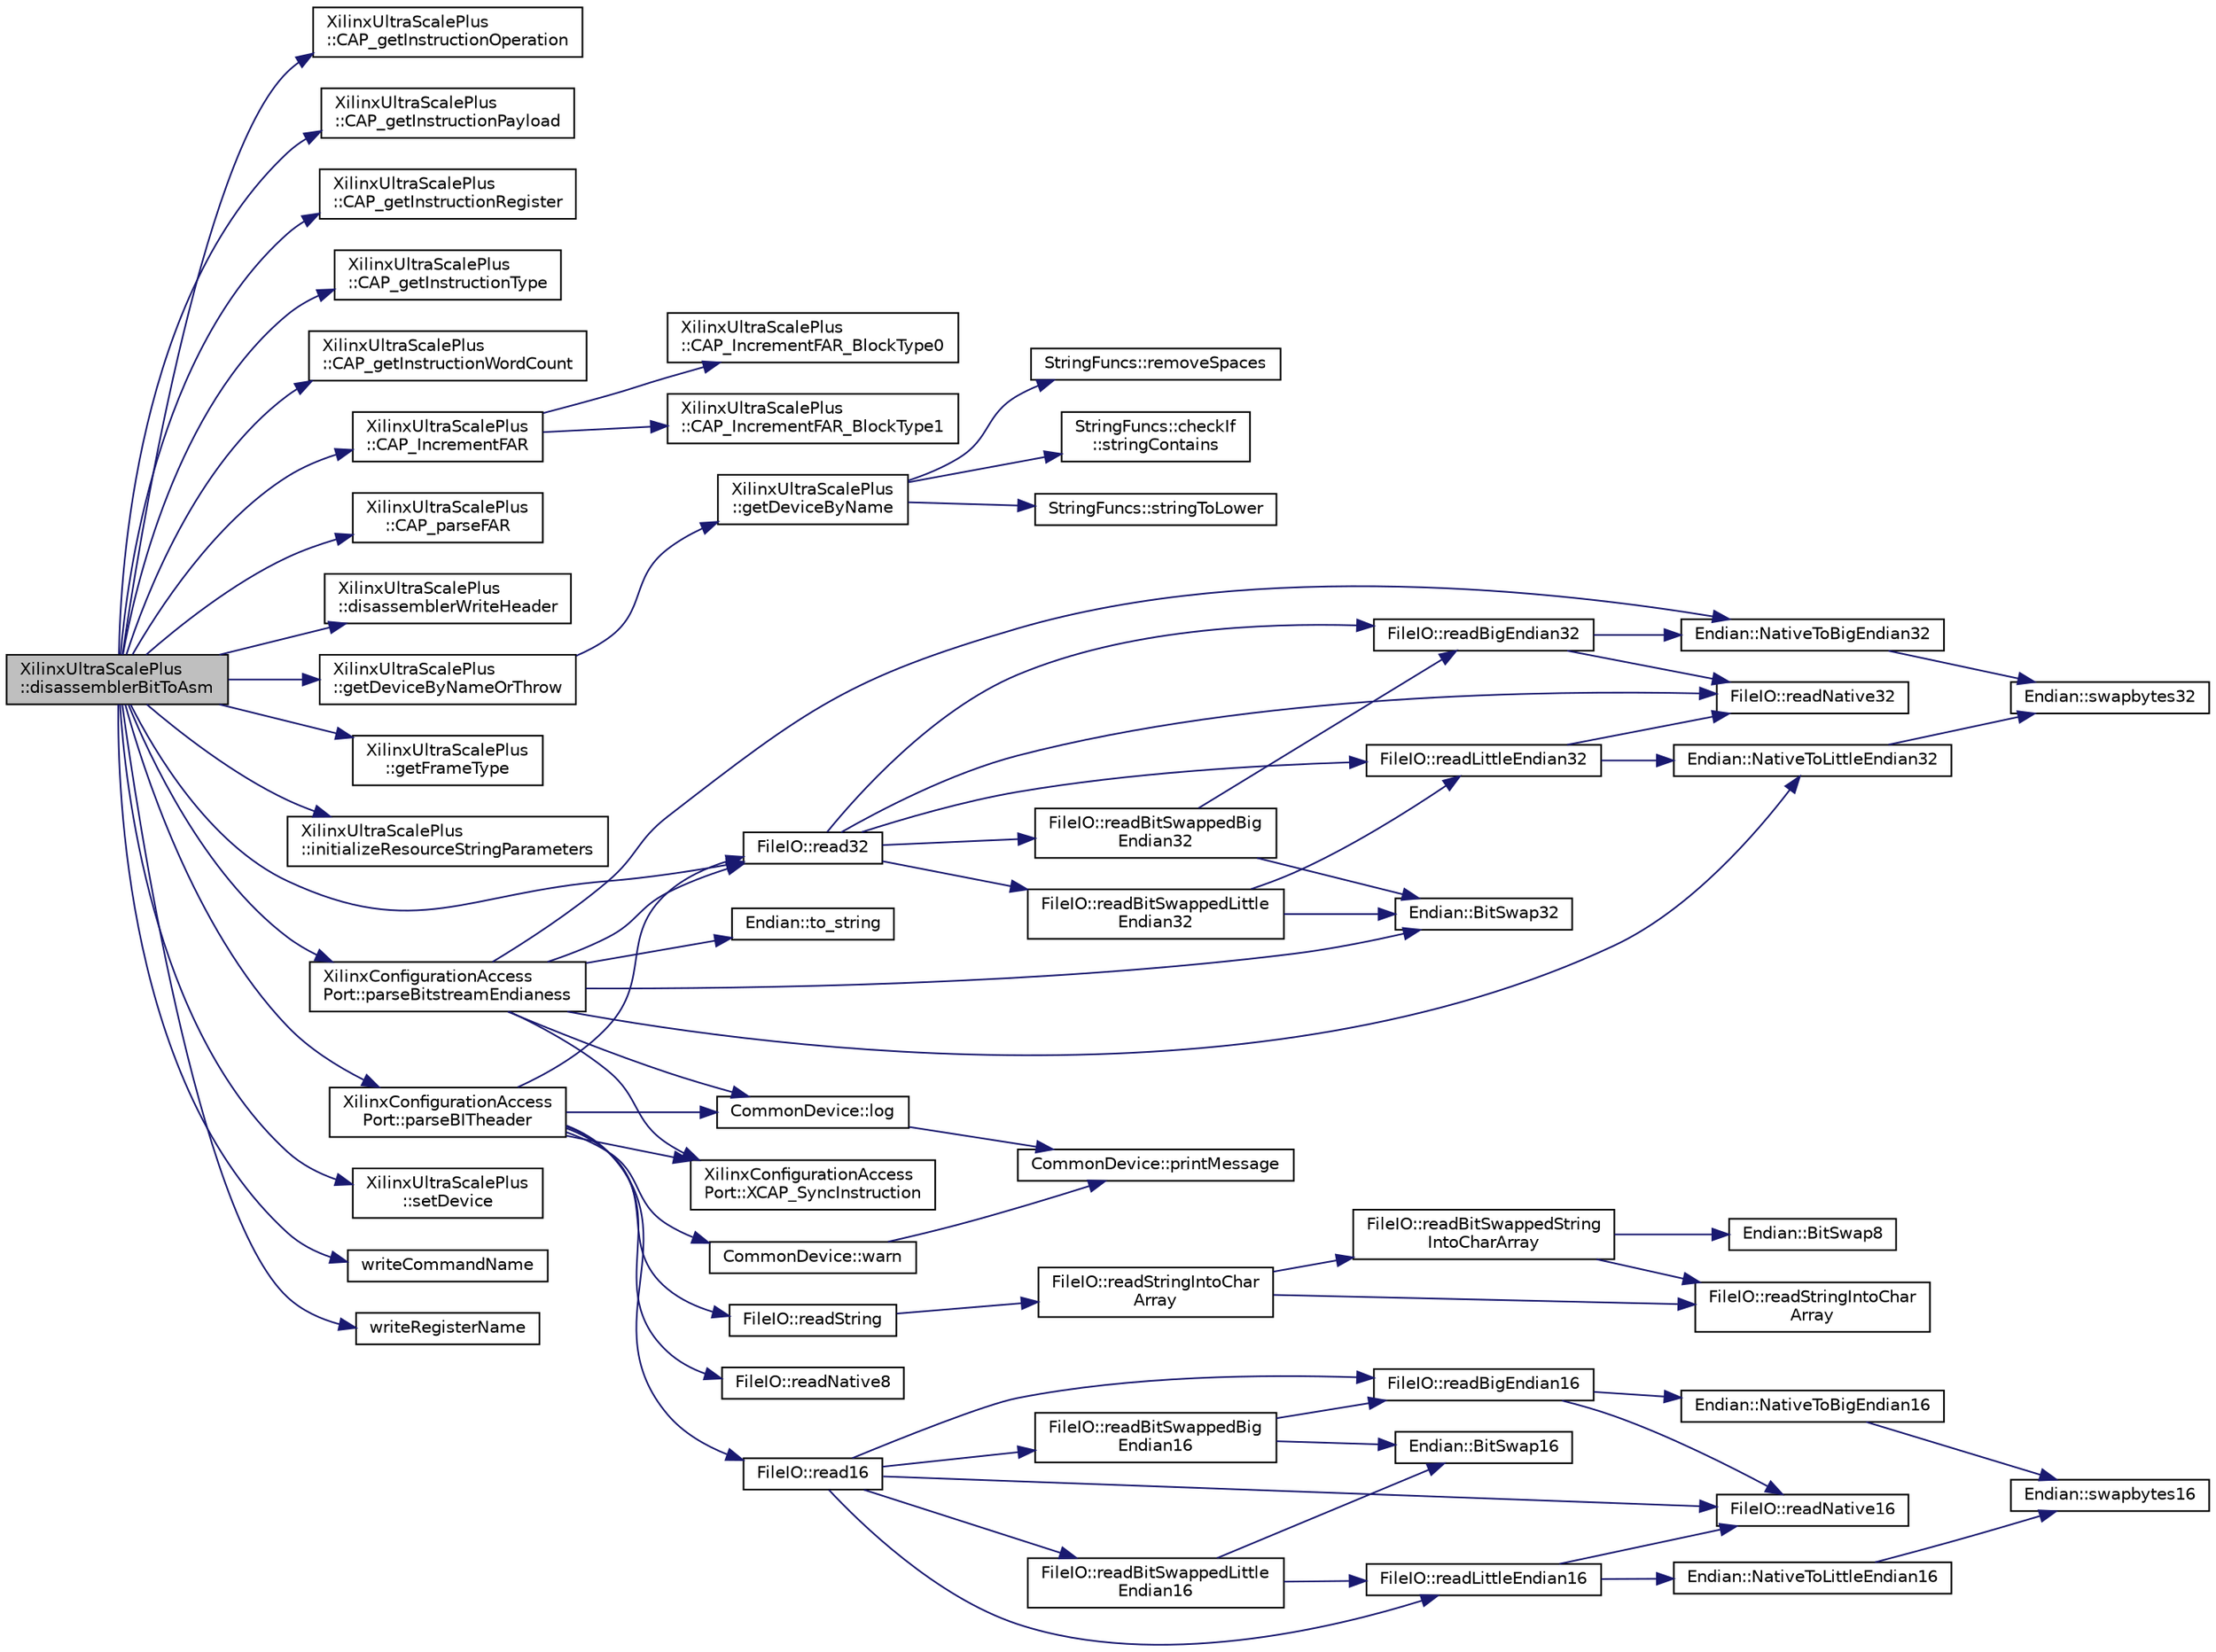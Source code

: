 digraph "XilinxUltraScalePlus::disassemblerBitToAsm"
{
 // INTERACTIVE_SVG=YES
 // LATEX_PDF_SIZE
  edge [fontname="Helvetica",fontsize="10",labelfontname="Helvetica",labelfontsize="10"];
  node [fontname="Helvetica",fontsize="10",shape=record];
  rankdir="LR";
  Node1 [label="XilinxUltraScalePlus\l::disassemblerBitToAsm",height=0.2,width=0.4,color="black", fillcolor="grey75", style="filled", fontcolor="black",tooltip=" "];
  Node1 -> Node2 [color="midnightblue",fontsize="10",style="solid",fontname="Helvetica"];
  Node2 [label="XilinxUltraScalePlus\l::CAP_getInstructionOperation",height=0.2,width=0.4,color="black", fillcolor="white", style="filled",URL="$classXilinxUltraScalePlus.html#a258888ed1c5edbce1275936415a5c29f",tooltip=" "];
  Node1 -> Node3 [color="midnightblue",fontsize="10",style="solid",fontname="Helvetica"];
  Node3 [label="XilinxUltraScalePlus\l::CAP_getInstructionPayload",height=0.2,width=0.4,color="black", fillcolor="white", style="filled",URL="$classXilinxUltraScalePlus.html#ab2af5caca239d35640afb7710c9d4f84",tooltip=" "];
  Node1 -> Node4 [color="midnightblue",fontsize="10",style="solid",fontname="Helvetica"];
  Node4 [label="XilinxUltraScalePlus\l::CAP_getInstructionRegister",height=0.2,width=0.4,color="black", fillcolor="white", style="filled",URL="$classXilinxUltraScalePlus.html#ac3f739f52da58e0b31d85125829ec9e6",tooltip=" "];
  Node1 -> Node5 [color="midnightblue",fontsize="10",style="solid",fontname="Helvetica"];
  Node5 [label="XilinxUltraScalePlus\l::CAP_getInstructionType",height=0.2,width=0.4,color="black", fillcolor="white", style="filled",URL="$classXilinxUltraScalePlus.html#a8afd898c91c6b76582f09156a0137252",tooltip=" "];
  Node1 -> Node6 [color="midnightblue",fontsize="10",style="solid",fontname="Helvetica"];
  Node6 [label="XilinxUltraScalePlus\l::CAP_getInstructionWordCount",height=0.2,width=0.4,color="black", fillcolor="white", style="filled",URL="$classXilinxUltraScalePlus.html#afcc191bd2a2c3fc77ce9ec3de7a5bca4",tooltip=" "];
  Node1 -> Node7 [color="midnightblue",fontsize="10",style="solid",fontname="Helvetica"];
  Node7 [label="XilinxUltraScalePlus\l::CAP_IncrementFAR",height=0.2,width=0.4,color="black", fillcolor="white", style="filled",URL="$classXilinxUltraScalePlus.html#a084dd3b18ad2c85fdd66187628a51243",tooltip=" "];
  Node7 -> Node8 [color="midnightblue",fontsize="10",style="solid",fontname="Helvetica"];
  Node8 [label="XilinxUltraScalePlus\l::CAP_IncrementFAR_BlockType0",height=0.2,width=0.4,color="black", fillcolor="white", style="filled",URL="$classXilinxUltraScalePlus.html#aa6997b8778b444e63ad8eb486147fbad",tooltip=" "];
  Node7 -> Node9 [color="midnightblue",fontsize="10",style="solid",fontname="Helvetica"];
  Node9 [label="XilinxUltraScalePlus\l::CAP_IncrementFAR_BlockType1",height=0.2,width=0.4,color="black", fillcolor="white", style="filled",URL="$classXilinxUltraScalePlus.html#a9c7ddb498582b0874932cff2c0818232",tooltip=" "];
  Node1 -> Node10 [color="midnightblue",fontsize="10",style="solid",fontname="Helvetica"];
  Node10 [label="XilinxUltraScalePlus\l::CAP_parseFAR",height=0.2,width=0.4,color="black", fillcolor="white", style="filled",URL="$classXilinxUltraScalePlus.html#a04996f93c72c2f823f7c6d72148220b1",tooltip=" "];
  Node1 -> Node11 [color="midnightblue",fontsize="10",style="solid",fontname="Helvetica"];
  Node11 [label="XilinxUltraScalePlus\l::disassemblerWriteHeader",height=0.2,width=0.4,color="black", fillcolor="white", style="filled",URL="$classXilinxUltraScalePlus.html#ae0a45232482c635ab06e413cdcac3854",tooltip=" "];
  Node1 -> Node12 [color="midnightblue",fontsize="10",style="solid",fontname="Helvetica"];
  Node12 [label="XilinxUltraScalePlus\l::getDeviceByNameOrThrow",height=0.2,width=0.4,color="black", fillcolor="white", style="filled",URL="$classXilinxUltraScalePlus.html#aa7161a5191cf43caf46263dbc82a45ef",tooltip=" "];
  Node12 -> Node13 [color="midnightblue",fontsize="10",style="solid",fontname="Helvetica"];
  Node13 [label="XilinxUltraScalePlus\l::getDeviceByName",height=0.2,width=0.4,color="black", fillcolor="white", style="filled",URL="$classXilinxUltraScalePlus.html#aff5435669bcff7d1a37611e13d32a3f4",tooltip=" "];
  Node13 -> Node14 [color="midnightblue",fontsize="10",style="solid",fontname="Helvetica"];
  Node14 [label="StringFuncs::removeSpaces",height=0.2,width=0.4,color="black", fillcolor="white", style="filled",URL="$namespaceStringFuncs.html#af6f37dbc02d5a46059fb1480b64a96f5",tooltip=" "];
  Node13 -> Node15 [color="midnightblue",fontsize="10",style="solid",fontname="Helvetica"];
  Node15 [label="StringFuncs::checkIf\l::stringContains",height=0.2,width=0.4,color="black", fillcolor="white", style="filled",URL="$namespaceStringFuncs_1_1checkIf.html#a64521ae9d7929ba91335111fd918e970",tooltip=" "];
  Node13 -> Node16 [color="midnightblue",fontsize="10",style="solid",fontname="Helvetica"];
  Node16 [label="StringFuncs::stringToLower",height=0.2,width=0.4,color="black", fillcolor="white", style="filled",URL="$namespaceStringFuncs.html#ad10abb222461616764fb4e5a1a5433d9",tooltip=" "];
  Node1 -> Node17 [color="midnightblue",fontsize="10",style="solid",fontname="Helvetica"];
  Node17 [label="XilinxUltraScalePlus\l::getFrameType",height=0.2,width=0.4,color="black", fillcolor="white", style="filled",URL="$classXilinxUltraScalePlus.html#afc958d093237ae1d55ced73df2153c36",tooltip=" "];
  Node1 -> Node18 [color="midnightblue",fontsize="10",style="solid",fontname="Helvetica"];
  Node18 [label="XilinxUltraScalePlus\l::initializeResourceStringParameters",height=0.2,width=0.4,color="black", fillcolor="white", style="filled",URL="$classXilinxUltraScalePlus.html#ac32e568fe37e12bfc1509b4d690528b6",tooltip=" "];
  Node1 -> Node19 [color="midnightblue",fontsize="10",style="solid",fontname="Helvetica"];
  Node19 [label="XilinxConfigurationAccess\lPort::parseBITheader",height=0.2,width=0.4,color="black", fillcolor="white", style="filled",URL="$classXilinxConfigurationAccessPort.html#a0eb1cd9757987010e6879268ae412b4e",tooltip=" "];
  Node19 -> Node20 [color="midnightblue",fontsize="10",style="solid",fontname="Helvetica"];
  Node20 [label="CommonDevice::log",height=0.2,width=0.4,color="black", fillcolor="white", style="filled",URL="$classCommonDevice.html#aa42337dfb4b5ff34a063c2145ab87478",tooltip=" "];
  Node20 -> Node21 [color="midnightblue",fontsize="10",style="solid",fontname="Helvetica"];
  Node21 [label="CommonDevice::printMessage",height=0.2,width=0.4,color="black", fillcolor="white", style="filled",URL="$classCommonDevice.html#af047ea6fd9b60bae9fcc94a7d8859657",tooltip=" "];
  Node19 -> Node22 [color="midnightblue",fontsize="10",style="solid",fontname="Helvetica"];
  Node22 [label="FileIO::read16",height=0.2,width=0.4,color="black", fillcolor="white", style="filled",URL="$namespaceFileIO.html#a48ad27e27400610acdcfbec9a2143b18",tooltip=" "];
  Node22 -> Node23 [color="midnightblue",fontsize="10",style="solid",fontname="Helvetica"];
  Node23 [label="FileIO::readBigEndian16",height=0.2,width=0.4,color="black", fillcolor="white", style="filled",URL="$namespaceFileIO.html#a085994f39dbf647129a14e7b0c3e8051",tooltip=" "];
  Node23 -> Node24 [color="midnightblue",fontsize="10",style="solid",fontname="Helvetica"];
  Node24 [label="Endian::NativeToBigEndian16",height=0.2,width=0.4,color="black", fillcolor="white", style="filled",URL="$namespaceEndian.html#a93717d389cf7fd2e4c837599124ac67d",tooltip=" "];
  Node24 -> Node25 [color="midnightblue",fontsize="10",style="solid",fontname="Helvetica"];
  Node25 [label="Endian::swapbytes16",height=0.2,width=0.4,color="black", fillcolor="white", style="filled",URL="$namespaceEndian.html#a374ca218715c0e791eb073a14a66647f",tooltip=" "];
  Node23 -> Node26 [color="midnightblue",fontsize="10",style="solid",fontname="Helvetica"];
  Node26 [label="FileIO::readNative16",height=0.2,width=0.4,color="black", fillcolor="white", style="filled",URL="$namespaceFileIO.html#adc737b05c8f0ac44e5034835c6cf836c",tooltip=" "];
  Node22 -> Node27 [color="midnightblue",fontsize="10",style="solid",fontname="Helvetica"];
  Node27 [label="FileIO::readBitSwappedBig\lEndian16",height=0.2,width=0.4,color="black", fillcolor="white", style="filled",URL="$namespaceFileIO.html#a7ff728cecb8bbf042b408a8d5bb4f003",tooltip=" "];
  Node27 -> Node28 [color="midnightblue",fontsize="10",style="solid",fontname="Helvetica"];
  Node28 [label="Endian::BitSwap16",height=0.2,width=0.4,color="black", fillcolor="white", style="filled",URL="$namespaceEndian.html#a299b13501873eba82fbb3df182a26414",tooltip=" "];
  Node27 -> Node23 [color="midnightblue",fontsize="10",style="solid",fontname="Helvetica"];
  Node22 -> Node29 [color="midnightblue",fontsize="10",style="solid",fontname="Helvetica"];
  Node29 [label="FileIO::readBitSwappedLittle\lEndian16",height=0.2,width=0.4,color="black", fillcolor="white", style="filled",URL="$namespaceFileIO.html#ad7317fb7deef65dddb8b12103fde926f",tooltip=" "];
  Node29 -> Node28 [color="midnightblue",fontsize="10",style="solid",fontname="Helvetica"];
  Node29 -> Node30 [color="midnightblue",fontsize="10",style="solid",fontname="Helvetica"];
  Node30 [label="FileIO::readLittleEndian16",height=0.2,width=0.4,color="black", fillcolor="white", style="filled",URL="$namespaceFileIO.html#a80c5593d0aec390026ffc092f36aa1a0",tooltip=" "];
  Node30 -> Node31 [color="midnightblue",fontsize="10",style="solid",fontname="Helvetica"];
  Node31 [label="Endian::NativeToLittleEndian16",height=0.2,width=0.4,color="black", fillcolor="white", style="filled",URL="$namespaceEndian.html#a4a6b9949494c8d1e6bf260513542fc79",tooltip=" "];
  Node31 -> Node25 [color="midnightblue",fontsize="10",style="solid",fontname="Helvetica"];
  Node30 -> Node26 [color="midnightblue",fontsize="10",style="solid",fontname="Helvetica"];
  Node22 -> Node30 [color="midnightblue",fontsize="10",style="solid",fontname="Helvetica"];
  Node22 -> Node26 [color="midnightblue",fontsize="10",style="solid",fontname="Helvetica"];
  Node19 -> Node32 [color="midnightblue",fontsize="10",style="solid",fontname="Helvetica"];
  Node32 [label="FileIO::read32",height=0.2,width=0.4,color="black", fillcolor="white", style="filled",URL="$namespaceFileIO.html#a20ef39a2e52da1b679e3224ab5129cbc",tooltip=" "];
  Node32 -> Node33 [color="midnightblue",fontsize="10",style="solid",fontname="Helvetica"];
  Node33 [label="FileIO::readBigEndian32",height=0.2,width=0.4,color="black", fillcolor="white", style="filled",URL="$namespaceFileIO.html#a5094057ac3e48a146c33a8bddeaae60f",tooltip=" "];
  Node33 -> Node34 [color="midnightblue",fontsize="10",style="solid",fontname="Helvetica"];
  Node34 [label="Endian::NativeToBigEndian32",height=0.2,width=0.4,color="black", fillcolor="white", style="filled",URL="$namespaceEndian.html#a7cd80b2cb2ed674196a68549c8489f88",tooltip=" "];
  Node34 -> Node35 [color="midnightblue",fontsize="10",style="solid",fontname="Helvetica"];
  Node35 [label="Endian::swapbytes32",height=0.2,width=0.4,color="black", fillcolor="white", style="filled",URL="$namespaceEndian.html#a7c0178c39449483c29a1a305d0a73606",tooltip=" "];
  Node33 -> Node36 [color="midnightblue",fontsize="10",style="solid",fontname="Helvetica"];
  Node36 [label="FileIO::readNative32",height=0.2,width=0.4,color="black", fillcolor="white", style="filled",URL="$namespaceFileIO.html#ab253c19d57dd469687a36fe5b097eb34",tooltip=" "];
  Node32 -> Node37 [color="midnightblue",fontsize="10",style="solid",fontname="Helvetica"];
  Node37 [label="FileIO::readBitSwappedBig\lEndian32",height=0.2,width=0.4,color="black", fillcolor="white", style="filled",URL="$namespaceFileIO.html#a5f45a6b86516466bf524cb04b333eade",tooltip=" "];
  Node37 -> Node38 [color="midnightblue",fontsize="10",style="solid",fontname="Helvetica"];
  Node38 [label="Endian::BitSwap32",height=0.2,width=0.4,color="black", fillcolor="white", style="filled",URL="$namespaceEndian.html#abaf85e5d8d9641e35ffb4a5bcfc37f84",tooltip=" "];
  Node37 -> Node33 [color="midnightblue",fontsize="10",style="solid",fontname="Helvetica"];
  Node32 -> Node39 [color="midnightblue",fontsize="10",style="solid",fontname="Helvetica"];
  Node39 [label="FileIO::readBitSwappedLittle\lEndian32",height=0.2,width=0.4,color="black", fillcolor="white", style="filled",URL="$namespaceFileIO.html#a2fd6138a1888683dec937c2f97c24972",tooltip=" "];
  Node39 -> Node38 [color="midnightblue",fontsize="10",style="solid",fontname="Helvetica"];
  Node39 -> Node40 [color="midnightblue",fontsize="10",style="solid",fontname="Helvetica"];
  Node40 [label="FileIO::readLittleEndian32",height=0.2,width=0.4,color="black", fillcolor="white", style="filled",URL="$namespaceFileIO.html#a993f428d792c535bc6455ac6e4eb0e26",tooltip=" "];
  Node40 -> Node41 [color="midnightblue",fontsize="10",style="solid",fontname="Helvetica"];
  Node41 [label="Endian::NativeToLittleEndian32",height=0.2,width=0.4,color="black", fillcolor="white", style="filled",URL="$namespaceEndian.html#a4ef36a4fee2f667cf8ac3f67017716bb",tooltip=" "];
  Node41 -> Node35 [color="midnightblue",fontsize="10",style="solid",fontname="Helvetica"];
  Node40 -> Node36 [color="midnightblue",fontsize="10",style="solid",fontname="Helvetica"];
  Node32 -> Node40 [color="midnightblue",fontsize="10",style="solid",fontname="Helvetica"];
  Node32 -> Node36 [color="midnightblue",fontsize="10",style="solid",fontname="Helvetica"];
  Node19 -> Node42 [color="midnightblue",fontsize="10",style="solid",fontname="Helvetica"];
  Node42 [label="FileIO::readNative8",height=0.2,width=0.4,color="black", fillcolor="white", style="filled",URL="$namespaceFileIO.html#ae6d460c7fbb05e4104490c4ee18f7d84",tooltip=" "];
  Node19 -> Node43 [color="midnightblue",fontsize="10",style="solid",fontname="Helvetica"];
  Node43 [label="FileIO::readString",height=0.2,width=0.4,color="black", fillcolor="white", style="filled",URL="$namespaceFileIO.html#ad41f7dbc9c1ed8a51accfadf6c8fc978",tooltip=" "];
  Node43 -> Node44 [color="midnightblue",fontsize="10",style="solid",fontname="Helvetica"];
  Node44 [label="FileIO::readStringIntoChar\lArray",height=0.2,width=0.4,color="black", fillcolor="white", style="filled",URL="$namespaceFileIO.html#aca7000ffc79f3e2dc9ab247611ce146b",tooltip=" "];
  Node44 -> Node45 [color="midnightblue",fontsize="10",style="solid",fontname="Helvetica"];
  Node45 [label="FileIO::readBitSwappedString\lIntoCharArray",height=0.2,width=0.4,color="black", fillcolor="white", style="filled",URL="$namespaceFileIO.html#a4378c85d423dceeae5c5a3456a3b2e0a",tooltip=" "];
  Node45 -> Node46 [color="midnightblue",fontsize="10",style="solid",fontname="Helvetica"];
  Node46 [label="Endian::BitSwap8",height=0.2,width=0.4,color="black", fillcolor="white", style="filled",URL="$namespaceEndian.html#a36a7e410427efdc262d2d4c93fb80561",tooltip=" "];
  Node45 -> Node47 [color="midnightblue",fontsize="10",style="solid",fontname="Helvetica"];
  Node47 [label="FileIO::readStringIntoChar\lArray",height=0.2,width=0.4,color="black", fillcolor="white", style="filled",URL="$namespaceFileIO.html#a5860a0c03441d5786067ac7a8165269b",tooltip=" "];
  Node44 -> Node47 [color="midnightblue",fontsize="10",style="solid",fontname="Helvetica"];
  Node19 -> Node48 [color="midnightblue",fontsize="10",style="solid",fontname="Helvetica"];
  Node48 [label="CommonDevice::warn",height=0.2,width=0.4,color="black", fillcolor="white", style="filled",URL="$classCommonDevice.html#aff50b99a44e085a1edb93cc9be817b8f",tooltip=" "];
  Node48 -> Node21 [color="midnightblue",fontsize="10",style="solid",fontname="Helvetica"];
  Node19 -> Node49 [color="midnightblue",fontsize="10",style="solid",fontname="Helvetica"];
  Node49 [label="XilinxConfigurationAccess\lPort::XCAP_SyncInstruction",height=0.2,width=0.4,color="black", fillcolor="white", style="filled",URL="$classXilinxConfigurationAccessPort.html#a9ae26bf52a66b293798e560febf9db77",tooltip=" "];
  Node1 -> Node50 [color="midnightblue",fontsize="10",style="solid",fontname="Helvetica"];
  Node50 [label="XilinxConfigurationAccess\lPort::parseBitstreamEndianess",height=0.2,width=0.4,color="black", fillcolor="white", style="filled",URL="$classXilinxConfigurationAccessPort.html#aa9ff2ea1e4257936ddeda62415f863c8",tooltip=" "];
  Node50 -> Node38 [color="midnightblue",fontsize="10",style="solid",fontname="Helvetica"];
  Node50 -> Node20 [color="midnightblue",fontsize="10",style="solid",fontname="Helvetica"];
  Node50 -> Node34 [color="midnightblue",fontsize="10",style="solid",fontname="Helvetica"];
  Node50 -> Node41 [color="midnightblue",fontsize="10",style="solid",fontname="Helvetica"];
  Node50 -> Node32 [color="midnightblue",fontsize="10",style="solid",fontname="Helvetica"];
  Node50 -> Node51 [color="midnightblue",fontsize="10",style="solid",fontname="Helvetica"];
  Node51 [label="Endian::to_string",height=0.2,width=0.4,color="black", fillcolor="white", style="filled",URL="$namespaceEndian.html#a8ec188b346b1ec0ff9004c53dab82053",tooltip=" "];
  Node50 -> Node49 [color="midnightblue",fontsize="10",style="solid",fontname="Helvetica"];
  Node1 -> Node32 [color="midnightblue",fontsize="10",style="solid",fontname="Helvetica"];
  Node1 -> Node52 [color="midnightblue",fontsize="10",style="solid",fontname="Helvetica"];
  Node52 [label="XilinxUltraScalePlus\l::setDevice",height=0.2,width=0.4,color="black", fillcolor="white", style="filled",URL="$classXilinxUltraScalePlus.html#a762297dd90b02efcbb4a4aa0274dd34b",tooltip=" "];
  Node1 -> Node53 [color="midnightblue",fontsize="10",style="solid",fontname="Helvetica"];
  Node53 [label="writeCommandName",height=0.2,width=0.4,color="black", fillcolor="white", style="filled",URL="$XilinxUltraScalePlusAssembler_8cpp.html#afb1af8adf7b4785510f3e757afb1dfd1",tooltip=" "];
  Node1 -> Node54 [color="midnightblue",fontsize="10",style="solid",fontname="Helvetica"];
  Node54 [label="writeRegisterName",height=0.2,width=0.4,color="black", fillcolor="white", style="filled",URL="$XilinxUltraScalePlusAssembler_8cpp.html#a793836ba10771d5ae480d3af3c337a0f",tooltip=" "];
}

